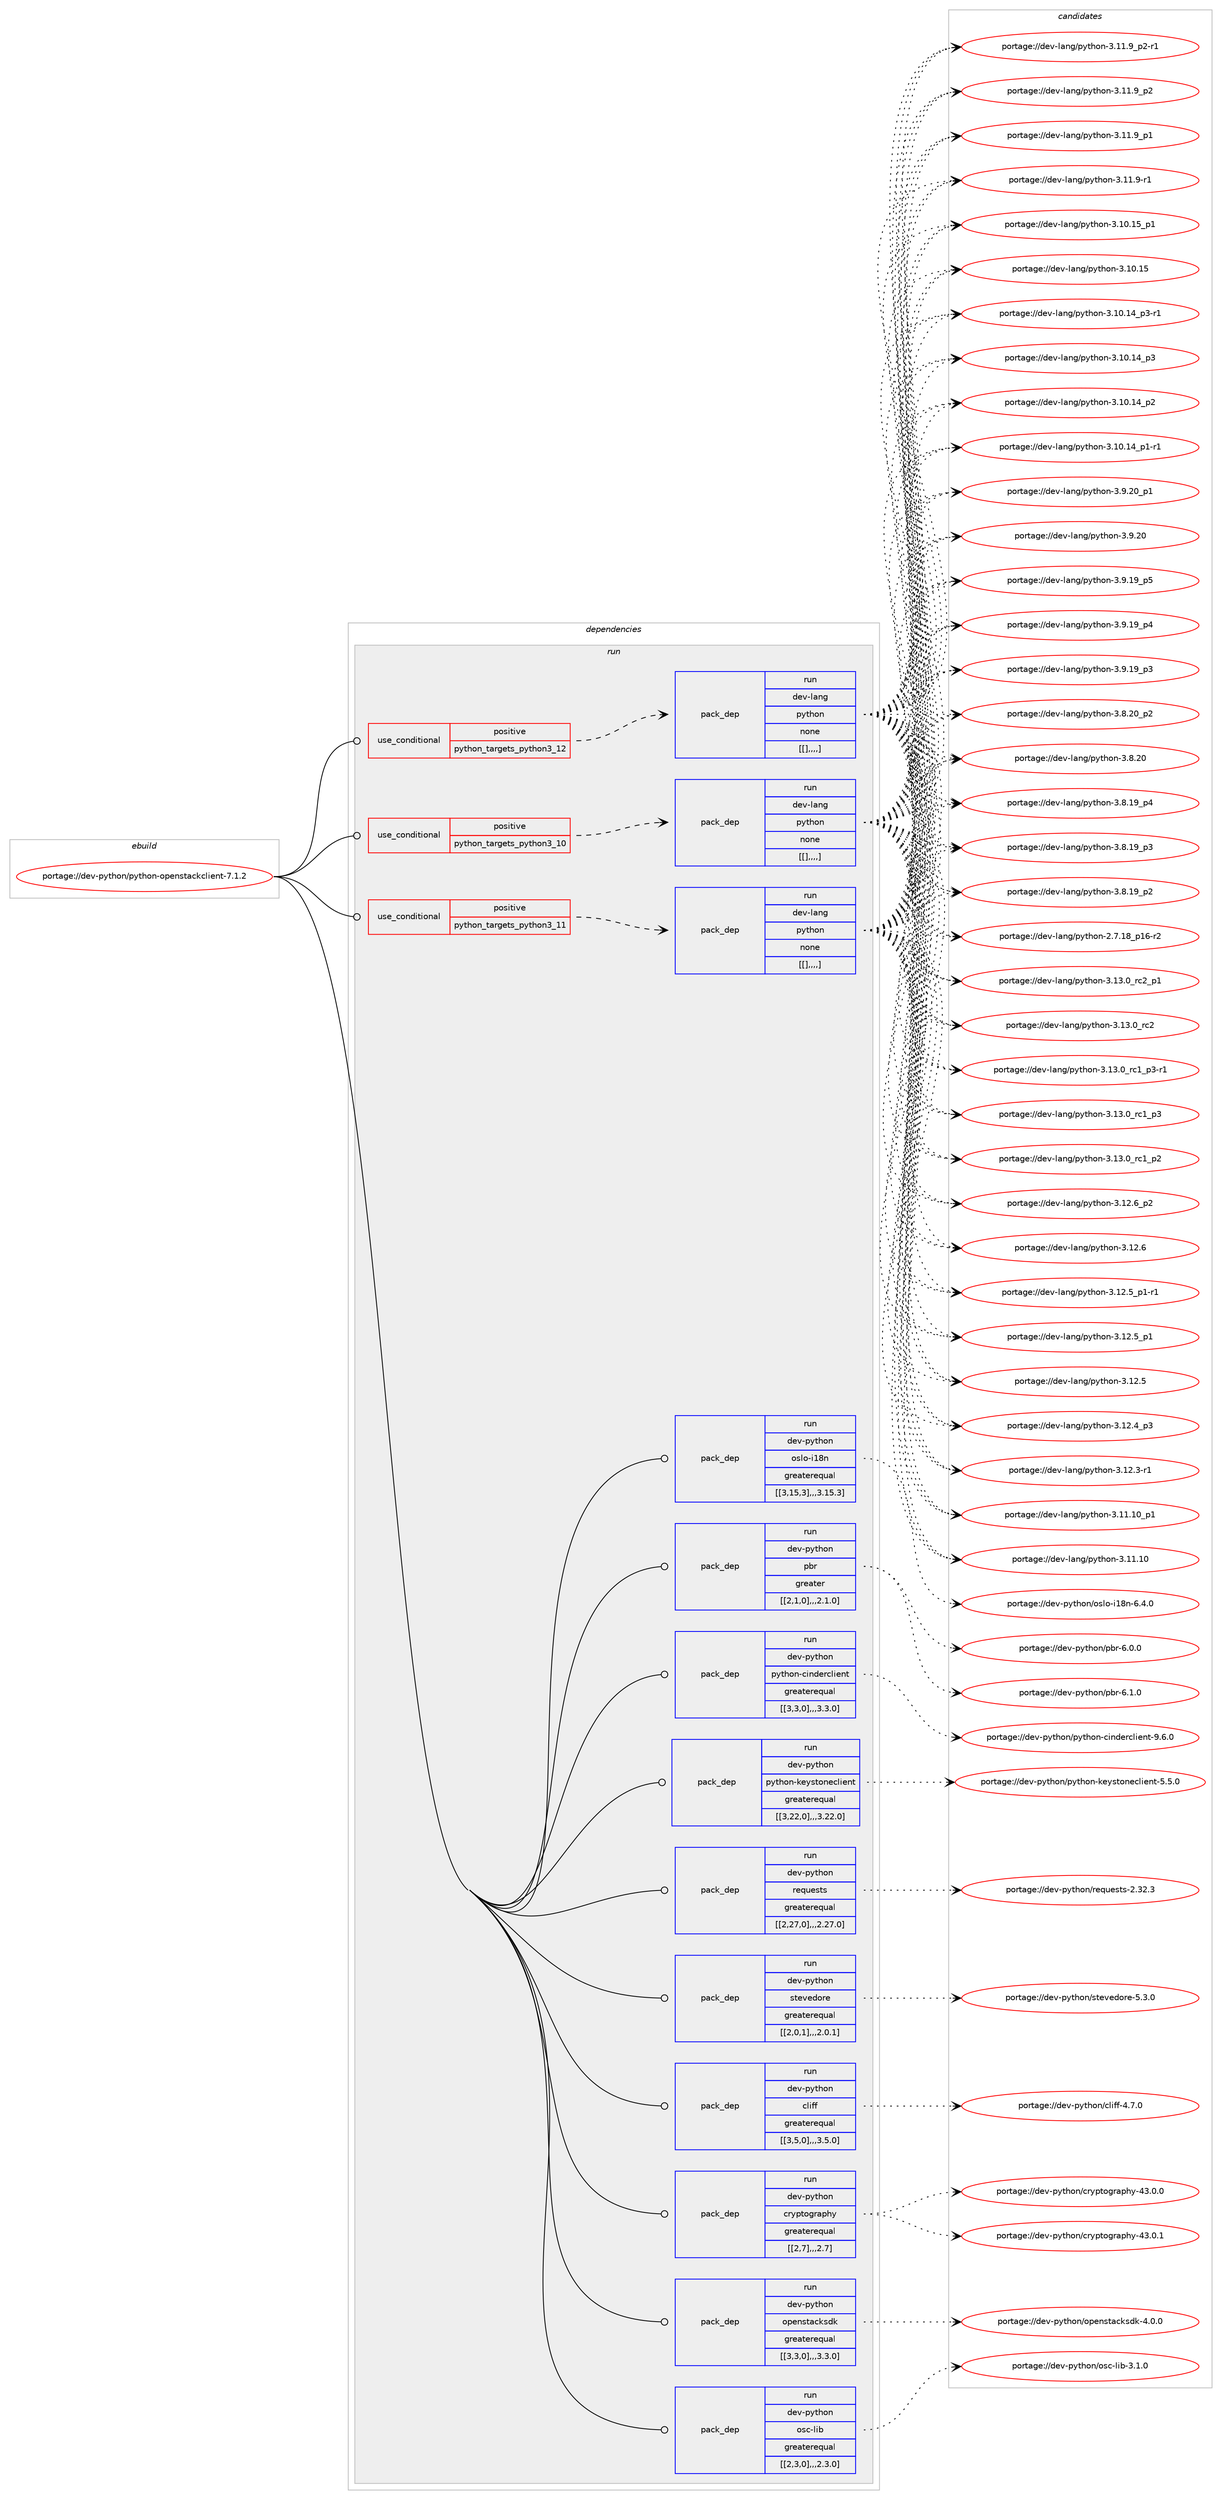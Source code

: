 digraph prolog {

# *************
# Graph options
# *************

newrank=true;
concentrate=true;
compound=true;
graph [rankdir=LR,fontname=Helvetica,fontsize=10,ranksep=1.5];#, ranksep=2.5, nodesep=0.2];
edge  [arrowhead=vee];
node  [fontname=Helvetica,fontsize=10];

# **********
# The ebuild
# **********

subgraph cluster_leftcol {
color=gray;
label=<<i>ebuild</i>>;
id [label="portage://dev-python/python-openstackclient-7.1.2", color=red, width=4, href="../dev-python/python-openstackclient-7.1.2.svg"];
}

# ****************
# The dependencies
# ****************

subgraph cluster_midcol {
color=gray;
label=<<i>dependencies</i>>;
subgraph cluster_compile {
fillcolor="#eeeeee";
style=filled;
label=<<i>compile</i>>;
}
subgraph cluster_compileandrun {
fillcolor="#eeeeee";
style=filled;
label=<<i>compile and run</i>>;
}
subgraph cluster_run {
fillcolor="#eeeeee";
style=filled;
label=<<i>run</i>>;
subgraph cond39999 {
dependency163349 [label=<<TABLE BORDER="0" CELLBORDER="1" CELLSPACING="0" CELLPADDING="4"><TR><TD ROWSPAN="3" CELLPADDING="10">use_conditional</TD></TR><TR><TD>positive</TD></TR><TR><TD>python_targets_python3_10</TD></TR></TABLE>>, shape=none, color=red];
subgraph pack122096 {
dependency163350 [label=<<TABLE BORDER="0" CELLBORDER="1" CELLSPACING="0" CELLPADDING="4" WIDTH="220"><TR><TD ROWSPAN="6" CELLPADDING="30">pack_dep</TD></TR><TR><TD WIDTH="110">run</TD></TR><TR><TD>dev-lang</TD></TR><TR><TD>python</TD></TR><TR><TD>none</TD></TR><TR><TD>[[],,,,]</TD></TR></TABLE>>, shape=none, color=blue];
}
dependency163349:e -> dependency163350:w [weight=20,style="dashed",arrowhead="vee"];
}
id:e -> dependency163349:w [weight=20,style="solid",arrowhead="odot"];
subgraph cond40000 {
dependency163351 [label=<<TABLE BORDER="0" CELLBORDER="1" CELLSPACING="0" CELLPADDING="4"><TR><TD ROWSPAN="3" CELLPADDING="10">use_conditional</TD></TR><TR><TD>positive</TD></TR><TR><TD>python_targets_python3_11</TD></TR></TABLE>>, shape=none, color=red];
subgraph pack122097 {
dependency163352 [label=<<TABLE BORDER="0" CELLBORDER="1" CELLSPACING="0" CELLPADDING="4" WIDTH="220"><TR><TD ROWSPAN="6" CELLPADDING="30">pack_dep</TD></TR><TR><TD WIDTH="110">run</TD></TR><TR><TD>dev-lang</TD></TR><TR><TD>python</TD></TR><TR><TD>none</TD></TR><TR><TD>[[],,,,]</TD></TR></TABLE>>, shape=none, color=blue];
}
dependency163351:e -> dependency163352:w [weight=20,style="dashed",arrowhead="vee"];
}
id:e -> dependency163351:w [weight=20,style="solid",arrowhead="odot"];
subgraph cond40001 {
dependency163353 [label=<<TABLE BORDER="0" CELLBORDER="1" CELLSPACING="0" CELLPADDING="4"><TR><TD ROWSPAN="3" CELLPADDING="10">use_conditional</TD></TR><TR><TD>positive</TD></TR><TR><TD>python_targets_python3_12</TD></TR></TABLE>>, shape=none, color=red];
subgraph pack122098 {
dependency163354 [label=<<TABLE BORDER="0" CELLBORDER="1" CELLSPACING="0" CELLPADDING="4" WIDTH="220"><TR><TD ROWSPAN="6" CELLPADDING="30">pack_dep</TD></TR><TR><TD WIDTH="110">run</TD></TR><TR><TD>dev-lang</TD></TR><TR><TD>python</TD></TR><TR><TD>none</TD></TR><TR><TD>[[],,,,]</TD></TR></TABLE>>, shape=none, color=blue];
}
dependency163353:e -> dependency163354:w [weight=20,style="dashed",arrowhead="vee"];
}
id:e -> dependency163353:w [weight=20,style="solid",arrowhead="odot"];
subgraph pack122099 {
dependency163355 [label=<<TABLE BORDER="0" CELLBORDER="1" CELLSPACING="0" CELLPADDING="4" WIDTH="220"><TR><TD ROWSPAN="6" CELLPADDING="30">pack_dep</TD></TR><TR><TD WIDTH="110">run</TD></TR><TR><TD>dev-python</TD></TR><TR><TD>cliff</TD></TR><TR><TD>greaterequal</TD></TR><TR><TD>[[3,5,0],,,3.5.0]</TD></TR></TABLE>>, shape=none, color=blue];
}
id:e -> dependency163355:w [weight=20,style="solid",arrowhead="odot"];
subgraph pack122100 {
dependency163356 [label=<<TABLE BORDER="0" CELLBORDER="1" CELLSPACING="0" CELLPADDING="4" WIDTH="220"><TR><TD ROWSPAN="6" CELLPADDING="30">pack_dep</TD></TR><TR><TD WIDTH="110">run</TD></TR><TR><TD>dev-python</TD></TR><TR><TD>cryptography</TD></TR><TR><TD>greaterequal</TD></TR><TR><TD>[[2,7],,,2.7]</TD></TR></TABLE>>, shape=none, color=blue];
}
id:e -> dependency163356:w [weight=20,style="solid",arrowhead="odot"];
subgraph pack122101 {
dependency163357 [label=<<TABLE BORDER="0" CELLBORDER="1" CELLSPACING="0" CELLPADDING="4" WIDTH="220"><TR><TD ROWSPAN="6" CELLPADDING="30">pack_dep</TD></TR><TR><TD WIDTH="110">run</TD></TR><TR><TD>dev-python</TD></TR><TR><TD>openstacksdk</TD></TR><TR><TD>greaterequal</TD></TR><TR><TD>[[3,3,0],,,3.3.0]</TD></TR></TABLE>>, shape=none, color=blue];
}
id:e -> dependency163357:w [weight=20,style="solid",arrowhead="odot"];
subgraph pack122102 {
dependency163358 [label=<<TABLE BORDER="0" CELLBORDER="1" CELLSPACING="0" CELLPADDING="4" WIDTH="220"><TR><TD ROWSPAN="6" CELLPADDING="30">pack_dep</TD></TR><TR><TD WIDTH="110">run</TD></TR><TR><TD>dev-python</TD></TR><TR><TD>osc-lib</TD></TR><TR><TD>greaterequal</TD></TR><TR><TD>[[2,3,0],,,2.3.0]</TD></TR></TABLE>>, shape=none, color=blue];
}
id:e -> dependency163358:w [weight=20,style="solid",arrowhead="odot"];
subgraph pack122103 {
dependency163359 [label=<<TABLE BORDER="0" CELLBORDER="1" CELLSPACING="0" CELLPADDING="4" WIDTH="220"><TR><TD ROWSPAN="6" CELLPADDING="30">pack_dep</TD></TR><TR><TD WIDTH="110">run</TD></TR><TR><TD>dev-python</TD></TR><TR><TD>oslo-i18n</TD></TR><TR><TD>greaterequal</TD></TR><TR><TD>[[3,15,3],,,3.15.3]</TD></TR></TABLE>>, shape=none, color=blue];
}
id:e -> dependency163359:w [weight=20,style="solid",arrowhead="odot"];
subgraph pack122104 {
dependency163360 [label=<<TABLE BORDER="0" CELLBORDER="1" CELLSPACING="0" CELLPADDING="4" WIDTH="220"><TR><TD ROWSPAN="6" CELLPADDING="30">pack_dep</TD></TR><TR><TD WIDTH="110">run</TD></TR><TR><TD>dev-python</TD></TR><TR><TD>pbr</TD></TR><TR><TD>greater</TD></TR><TR><TD>[[2,1,0],,,2.1.0]</TD></TR></TABLE>>, shape=none, color=blue];
}
id:e -> dependency163360:w [weight=20,style="solid",arrowhead="odot"];
subgraph pack122105 {
dependency163361 [label=<<TABLE BORDER="0" CELLBORDER="1" CELLSPACING="0" CELLPADDING="4" WIDTH="220"><TR><TD ROWSPAN="6" CELLPADDING="30">pack_dep</TD></TR><TR><TD WIDTH="110">run</TD></TR><TR><TD>dev-python</TD></TR><TR><TD>python-cinderclient</TD></TR><TR><TD>greaterequal</TD></TR><TR><TD>[[3,3,0],,,3.3.0]</TD></TR></TABLE>>, shape=none, color=blue];
}
id:e -> dependency163361:w [weight=20,style="solid",arrowhead="odot"];
subgraph pack122106 {
dependency163362 [label=<<TABLE BORDER="0" CELLBORDER="1" CELLSPACING="0" CELLPADDING="4" WIDTH="220"><TR><TD ROWSPAN="6" CELLPADDING="30">pack_dep</TD></TR><TR><TD WIDTH="110">run</TD></TR><TR><TD>dev-python</TD></TR><TR><TD>python-keystoneclient</TD></TR><TR><TD>greaterequal</TD></TR><TR><TD>[[3,22,0],,,3.22.0]</TD></TR></TABLE>>, shape=none, color=blue];
}
id:e -> dependency163362:w [weight=20,style="solid",arrowhead="odot"];
subgraph pack122107 {
dependency163363 [label=<<TABLE BORDER="0" CELLBORDER="1" CELLSPACING="0" CELLPADDING="4" WIDTH="220"><TR><TD ROWSPAN="6" CELLPADDING="30">pack_dep</TD></TR><TR><TD WIDTH="110">run</TD></TR><TR><TD>dev-python</TD></TR><TR><TD>requests</TD></TR><TR><TD>greaterequal</TD></TR><TR><TD>[[2,27,0],,,2.27.0]</TD></TR></TABLE>>, shape=none, color=blue];
}
id:e -> dependency163363:w [weight=20,style="solid",arrowhead="odot"];
subgraph pack122108 {
dependency163364 [label=<<TABLE BORDER="0" CELLBORDER="1" CELLSPACING="0" CELLPADDING="4" WIDTH="220"><TR><TD ROWSPAN="6" CELLPADDING="30">pack_dep</TD></TR><TR><TD WIDTH="110">run</TD></TR><TR><TD>dev-python</TD></TR><TR><TD>stevedore</TD></TR><TR><TD>greaterequal</TD></TR><TR><TD>[[2,0,1],,,2.0.1]</TD></TR></TABLE>>, shape=none, color=blue];
}
id:e -> dependency163364:w [weight=20,style="solid",arrowhead="odot"];
}
}

# **************
# The candidates
# **************

subgraph cluster_choices {
rank=same;
color=gray;
label=<<i>candidates</i>>;

subgraph choice122096 {
color=black;
nodesep=1;
choice100101118451089711010347112121116104111110455146495146489511499509511249 [label="portage://dev-lang/python-3.13.0_rc2_p1", color=red, width=4,href="../dev-lang/python-3.13.0_rc2_p1.svg"];
choice10010111845108971101034711212111610411111045514649514648951149950 [label="portage://dev-lang/python-3.13.0_rc2", color=red, width=4,href="../dev-lang/python-3.13.0_rc2.svg"];
choice1001011184510897110103471121211161041111104551464951464895114994995112514511449 [label="portage://dev-lang/python-3.13.0_rc1_p3-r1", color=red, width=4,href="../dev-lang/python-3.13.0_rc1_p3-r1.svg"];
choice100101118451089711010347112121116104111110455146495146489511499499511251 [label="portage://dev-lang/python-3.13.0_rc1_p3", color=red, width=4,href="../dev-lang/python-3.13.0_rc1_p3.svg"];
choice100101118451089711010347112121116104111110455146495146489511499499511250 [label="portage://dev-lang/python-3.13.0_rc1_p2", color=red, width=4,href="../dev-lang/python-3.13.0_rc1_p2.svg"];
choice100101118451089711010347112121116104111110455146495046549511250 [label="portage://dev-lang/python-3.12.6_p2", color=red, width=4,href="../dev-lang/python-3.12.6_p2.svg"];
choice10010111845108971101034711212111610411111045514649504654 [label="portage://dev-lang/python-3.12.6", color=red, width=4,href="../dev-lang/python-3.12.6.svg"];
choice1001011184510897110103471121211161041111104551464950465395112494511449 [label="portage://dev-lang/python-3.12.5_p1-r1", color=red, width=4,href="../dev-lang/python-3.12.5_p1-r1.svg"];
choice100101118451089711010347112121116104111110455146495046539511249 [label="portage://dev-lang/python-3.12.5_p1", color=red, width=4,href="../dev-lang/python-3.12.5_p1.svg"];
choice10010111845108971101034711212111610411111045514649504653 [label="portage://dev-lang/python-3.12.5", color=red, width=4,href="../dev-lang/python-3.12.5.svg"];
choice100101118451089711010347112121116104111110455146495046529511251 [label="portage://dev-lang/python-3.12.4_p3", color=red, width=4,href="../dev-lang/python-3.12.4_p3.svg"];
choice100101118451089711010347112121116104111110455146495046514511449 [label="portage://dev-lang/python-3.12.3-r1", color=red, width=4,href="../dev-lang/python-3.12.3-r1.svg"];
choice10010111845108971101034711212111610411111045514649494649489511249 [label="portage://dev-lang/python-3.11.10_p1", color=red, width=4,href="../dev-lang/python-3.11.10_p1.svg"];
choice1001011184510897110103471121211161041111104551464949464948 [label="portage://dev-lang/python-3.11.10", color=red, width=4,href="../dev-lang/python-3.11.10.svg"];
choice1001011184510897110103471121211161041111104551464949465795112504511449 [label="portage://dev-lang/python-3.11.9_p2-r1", color=red, width=4,href="../dev-lang/python-3.11.9_p2-r1.svg"];
choice100101118451089711010347112121116104111110455146494946579511250 [label="portage://dev-lang/python-3.11.9_p2", color=red, width=4,href="../dev-lang/python-3.11.9_p2.svg"];
choice100101118451089711010347112121116104111110455146494946579511249 [label="portage://dev-lang/python-3.11.9_p1", color=red, width=4,href="../dev-lang/python-3.11.9_p1.svg"];
choice100101118451089711010347112121116104111110455146494946574511449 [label="portage://dev-lang/python-3.11.9-r1", color=red, width=4,href="../dev-lang/python-3.11.9-r1.svg"];
choice10010111845108971101034711212111610411111045514649484649539511249 [label="portage://dev-lang/python-3.10.15_p1", color=red, width=4,href="../dev-lang/python-3.10.15_p1.svg"];
choice1001011184510897110103471121211161041111104551464948464953 [label="portage://dev-lang/python-3.10.15", color=red, width=4,href="../dev-lang/python-3.10.15.svg"];
choice100101118451089711010347112121116104111110455146494846495295112514511449 [label="portage://dev-lang/python-3.10.14_p3-r1", color=red, width=4,href="../dev-lang/python-3.10.14_p3-r1.svg"];
choice10010111845108971101034711212111610411111045514649484649529511251 [label="portage://dev-lang/python-3.10.14_p3", color=red, width=4,href="../dev-lang/python-3.10.14_p3.svg"];
choice10010111845108971101034711212111610411111045514649484649529511250 [label="portage://dev-lang/python-3.10.14_p2", color=red, width=4,href="../dev-lang/python-3.10.14_p2.svg"];
choice100101118451089711010347112121116104111110455146494846495295112494511449 [label="portage://dev-lang/python-3.10.14_p1-r1", color=red, width=4,href="../dev-lang/python-3.10.14_p1-r1.svg"];
choice100101118451089711010347112121116104111110455146574650489511249 [label="portage://dev-lang/python-3.9.20_p1", color=red, width=4,href="../dev-lang/python-3.9.20_p1.svg"];
choice10010111845108971101034711212111610411111045514657465048 [label="portage://dev-lang/python-3.9.20", color=red, width=4,href="../dev-lang/python-3.9.20.svg"];
choice100101118451089711010347112121116104111110455146574649579511253 [label="portage://dev-lang/python-3.9.19_p5", color=red, width=4,href="../dev-lang/python-3.9.19_p5.svg"];
choice100101118451089711010347112121116104111110455146574649579511252 [label="portage://dev-lang/python-3.9.19_p4", color=red, width=4,href="../dev-lang/python-3.9.19_p4.svg"];
choice100101118451089711010347112121116104111110455146574649579511251 [label="portage://dev-lang/python-3.9.19_p3", color=red, width=4,href="../dev-lang/python-3.9.19_p3.svg"];
choice100101118451089711010347112121116104111110455146564650489511250 [label="portage://dev-lang/python-3.8.20_p2", color=red, width=4,href="../dev-lang/python-3.8.20_p2.svg"];
choice10010111845108971101034711212111610411111045514656465048 [label="portage://dev-lang/python-3.8.20", color=red, width=4,href="../dev-lang/python-3.8.20.svg"];
choice100101118451089711010347112121116104111110455146564649579511252 [label="portage://dev-lang/python-3.8.19_p4", color=red, width=4,href="../dev-lang/python-3.8.19_p4.svg"];
choice100101118451089711010347112121116104111110455146564649579511251 [label="portage://dev-lang/python-3.8.19_p3", color=red, width=4,href="../dev-lang/python-3.8.19_p3.svg"];
choice100101118451089711010347112121116104111110455146564649579511250 [label="portage://dev-lang/python-3.8.19_p2", color=red, width=4,href="../dev-lang/python-3.8.19_p2.svg"];
choice100101118451089711010347112121116104111110455046554649569511249544511450 [label="portage://dev-lang/python-2.7.18_p16-r2", color=red, width=4,href="../dev-lang/python-2.7.18_p16-r2.svg"];
dependency163350:e -> choice100101118451089711010347112121116104111110455146495146489511499509511249:w [style=dotted,weight="100"];
dependency163350:e -> choice10010111845108971101034711212111610411111045514649514648951149950:w [style=dotted,weight="100"];
dependency163350:e -> choice1001011184510897110103471121211161041111104551464951464895114994995112514511449:w [style=dotted,weight="100"];
dependency163350:e -> choice100101118451089711010347112121116104111110455146495146489511499499511251:w [style=dotted,weight="100"];
dependency163350:e -> choice100101118451089711010347112121116104111110455146495146489511499499511250:w [style=dotted,weight="100"];
dependency163350:e -> choice100101118451089711010347112121116104111110455146495046549511250:w [style=dotted,weight="100"];
dependency163350:e -> choice10010111845108971101034711212111610411111045514649504654:w [style=dotted,weight="100"];
dependency163350:e -> choice1001011184510897110103471121211161041111104551464950465395112494511449:w [style=dotted,weight="100"];
dependency163350:e -> choice100101118451089711010347112121116104111110455146495046539511249:w [style=dotted,weight="100"];
dependency163350:e -> choice10010111845108971101034711212111610411111045514649504653:w [style=dotted,weight="100"];
dependency163350:e -> choice100101118451089711010347112121116104111110455146495046529511251:w [style=dotted,weight="100"];
dependency163350:e -> choice100101118451089711010347112121116104111110455146495046514511449:w [style=dotted,weight="100"];
dependency163350:e -> choice10010111845108971101034711212111610411111045514649494649489511249:w [style=dotted,weight="100"];
dependency163350:e -> choice1001011184510897110103471121211161041111104551464949464948:w [style=dotted,weight="100"];
dependency163350:e -> choice1001011184510897110103471121211161041111104551464949465795112504511449:w [style=dotted,weight="100"];
dependency163350:e -> choice100101118451089711010347112121116104111110455146494946579511250:w [style=dotted,weight="100"];
dependency163350:e -> choice100101118451089711010347112121116104111110455146494946579511249:w [style=dotted,weight="100"];
dependency163350:e -> choice100101118451089711010347112121116104111110455146494946574511449:w [style=dotted,weight="100"];
dependency163350:e -> choice10010111845108971101034711212111610411111045514649484649539511249:w [style=dotted,weight="100"];
dependency163350:e -> choice1001011184510897110103471121211161041111104551464948464953:w [style=dotted,weight="100"];
dependency163350:e -> choice100101118451089711010347112121116104111110455146494846495295112514511449:w [style=dotted,weight="100"];
dependency163350:e -> choice10010111845108971101034711212111610411111045514649484649529511251:w [style=dotted,weight="100"];
dependency163350:e -> choice10010111845108971101034711212111610411111045514649484649529511250:w [style=dotted,weight="100"];
dependency163350:e -> choice100101118451089711010347112121116104111110455146494846495295112494511449:w [style=dotted,weight="100"];
dependency163350:e -> choice100101118451089711010347112121116104111110455146574650489511249:w [style=dotted,weight="100"];
dependency163350:e -> choice10010111845108971101034711212111610411111045514657465048:w [style=dotted,weight="100"];
dependency163350:e -> choice100101118451089711010347112121116104111110455146574649579511253:w [style=dotted,weight="100"];
dependency163350:e -> choice100101118451089711010347112121116104111110455146574649579511252:w [style=dotted,weight="100"];
dependency163350:e -> choice100101118451089711010347112121116104111110455146574649579511251:w [style=dotted,weight="100"];
dependency163350:e -> choice100101118451089711010347112121116104111110455146564650489511250:w [style=dotted,weight="100"];
dependency163350:e -> choice10010111845108971101034711212111610411111045514656465048:w [style=dotted,weight="100"];
dependency163350:e -> choice100101118451089711010347112121116104111110455146564649579511252:w [style=dotted,weight="100"];
dependency163350:e -> choice100101118451089711010347112121116104111110455146564649579511251:w [style=dotted,weight="100"];
dependency163350:e -> choice100101118451089711010347112121116104111110455146564649579511250:w [style=dotted,weight="100"];
dependency163350:e -> choice100101118451089711010347112121116104111110455046554649569511249544511450:w [style=dotted,weight="100"];
}
subgraph choice122097 {
color=black;
nodesep=1;
choice100101118451089711010347112121116104111110455146495146489511499509511249 [label="portage://dev-lang/python-3.13.0_rc2_p1", color=red, width=4,href="../dev-lang/python-3.13.0_rc2_p1.svg"];
choice10010111845108971101034711212111610411111045514649514648951149950 [label="portage://dev-lang/python-3.13.0_rc2", color=red, width=4,href="../dev-lang/python-3.13.0_rc2.svg"];
choice1001011184510897110103471121211161041111104551464951464895114994995112514511449 [label="portage://dev-lang/python-3.13.0_rc1_p3-r1", color=red, width=4,href="../dev-lang/python-3.13.0_rc1_p3-r1.svg"];
choice100101118451089711010347112121116104111110455146495146489511499499511251 [label="portage://dev-lang/python-3.13.0_rc1_p3", color=red, width=4,href="../dev-lang/python-3.13.0_rc1_p3.svg"];
choice100101118451089711010347112121116104111110455146495146489511499499511250 [label="portage://dev-lang/python-3.13.0_rc1_p2", color=red, width=4,href="../dev-lang/python-3.13.0_rc1_p2.svg"];
choice100101118451089711010347112121116104111110455146495046549511250 [label="portage://dev-lang/python-3.12.6_p2", color=red, width=4,href="../dev-lang/python-3.12.6_p2.svg"];
choice10010111845108971101034711212111610411111045514649504654 [label="portage://dev-lang/python-3.12.6", color=red, width=4,href="../dev-lang/python-3.12.6.svg"];
choice1001011184510897110103471121211161041111104551464950465395112494511449 [label="portage://dev-lang/python-3.12.5_p1-r1", color=red, width=4,href="../dev-lang/python-3.12.5_p1-r1.svg"];
choice100101118451089711010347112121116104111110455146495046539511249 [label="portage://dev-lang/python-3.12.5_p1", color=red, width=4,href="../dev-lang/python-3.12.5_p1.svg"];
choice10010111845108971101034711212111610411111045514649504653 [label="portage://dev-lang/python-3.12.5", color=red, width=4,href="../dev-lang/python-3.12.5.svg"];
choice100101118451089711010347112121116104111110455146495046529511251 [label="portage://dev-lang/python-3.12.4_p3", color=red, width=4,href="../dev-lang/python-3.12.4_p3.svg"];
choice100101118451089711010347112121116104111110455146495046514511449 [label="portage://dev-lang/python-3.12.3-r1", color=red, width=4,href="../dev-lang/python-3.12.3-r1.svg"];
choice10010111845108971101034711212111610411111045514649494649489511249 [label="portage://dev-lang/python-3.11.10_p1", color=red, width=4,href="../dev-lang/python-3.11.10_p1.svg"];
choice1001011184510897110103471121211161041111104551464949464948 [label="portage://dev-lang/python-3.11.10", color=red, width=4,href="../dev-lang/python-3.11.10.svg"];
choice1001011184510897110103471121211161041111104551464949465795112504511449 [label="portage://dev-lang/python-3.11.9_p2-r1", color=red, width=4,href="../dev-lang/python-3.11.9_p2-r1.svg"];
choice100101118451089711010347112121116104111110455146494946579511250 [label="portage://dev-lang/python-3.11.9_p2", color=red, width=4,href="../dev-lang/python-3.11.9_p2.svg"];
choice100101118451089711010347112121116104111110455146494946579511249 [label="portage://dev-lang/python-3.11.9_p1", color=red, width=4,href="../dev-lang/python-3.11.9_p1.svg"];
choice100101118451089711010347112121116104111110455146494946574511449 [label="portage://dev-lang/python-3.11.9-r1", color=red, width=4,href="../dev-lang/python-3.11.9-r1.svg"];
choice10010111845108971101034711212111610411111045514649484649539511249 [label="portage://dev-lang/python-3.10.15_p1", color=red, width=4,href="../dev-lang/python-3.10.15_p1.svg"];
choice1001011184510897110103471121211161041111104551464948464953 [label="portage://dev-lang/python-3.10.15", color=red, width=4,href="../dev-lang/python-3.10.15.svg"];
choice100101118451089711010347112121116104111110455146494846495295112514511449 [label="portage://dev-lang/python-3.10.14_p3-r1", color=red, width=4,href="../dev-lang/python-3.10.14_p3-r1.svg"];
choice10010111845108971101034711212111610411111045514649484649529511251 [label="portage://dev-lang/python-3.10.14_p3", color=red, width=4,href="../dev-lang/python-3.10.14_p3.svg"];
choice10010111845108971101034711212111610411111045514649484649529511250 [label="portage://dev-lang/python-3.10.14_p2", color=red, width=4,href="../dev-lang/python-3.10.14_p2.svg"];
choice100101118451089711010347112121116104111110455146494846495295112494511449 [label="portage://dev-lang/python-3.10.14_p1-r1", color=red, width=4,href="../dev-lang/python-3.10.14_p1-r1.svg"];
choice100101118451089711010347112121116104111110455146574650489511249 [label="portage://dev-lang/python-3.9.20_p1", color=red, width=4,href="../dev-lang/python-3.9.20_p1.svg"];
choice10010111845108971101034711212111610411111045514657465048 [label="portage://dev-lang/python-3.9.20", color=red, width=4,href="../dev-lang/python-3.9.20.svg"];
choice100101118451089711010347112121116104111110455146574649579511253 [label="portage://dev-lang/python-3.9.19_p5", color=red, width=4,href="../dev-lang/python-3.9.19_p5.svg"];
choice100101118451089711010347112121116104111110455146574649579511252 [label="portage://dev-lang/python-3.9.19_p4", color=red, width=4,href="../dev-lang/python-3.9.19_p4.svg"];
choice100101118451089711010347112121116104111110455146574649579511251 [label="portage://dev-lang/python-3.9.19_p3", color=red, width=4,href="../dev-lang/python-3.9.19_p3.svg"];
choice100101118451089711010347112121116104111110455146564650489511250 [label="portage://dev-lang/python-3.8.20_p2", color=red, width=4,href="../dev-lang/python-3.8.20_p2.svg"];
choice10010111845108971101034711212111610411111045514656465048 [label="portage://dev-lang/python-3.8.20", color=red, width=4,href="../dev-lang/python-3.8.20.svg"];
choice100101118451089711010347112121116104111110455146564649579511252 [label="portage://dev-lang/python-3.8.19_p4", color=red, width=4,href="../dev-lang/python-3.8.19_p4.svg"];
choice100101118451089711010347112121116104111110455146564649579511251 [label="portage://dev-lang/python-3.8.19_p3", color=red, width=4,href="../dev-lang/python-3.8.19_p3.svg"];
choice100101118451089711010347112121116104111110455146564649579511250 [label="portage://dev-lang/python-3.8.19_p2", color=red, width=4,href="../dev-lang/python-3.8.19_p2.svg"];
choice100101118451089711010347112121116104111110455046554649569511249544511450 [label="portage://dev-lang/python-2.7.18_p16-r2", color=red, width=4,href="../dev-lang/python-2.7.18_p16-r2.svg"];
dependency163352:e -> choice100101118451089711010347112121116104111110455146495146489511499509511249:w [style=dotted,weight="100"];
dependency163352:e -> choice10010111845108971101034711212111610411111045514649514648951149950:w [style=dotted,weight="100"];
dependency163352:e -> choice1001011184510897110103471121211161041111104551464951464895114994995112514511449:w [style=dotted,weight="100"];
dependency163352:e -> choice100101118451089711010347112121116104111110455146495146489511499499511251:w [style=dotted,weight="100"];
dependency163352:e -> choice100101118451089711010347112121116104111110455146495146489511499499511250:w [style=dotted,weight="100"];
dependency163352:e -> choice100101118451089711010347112121116104111110455146495046549511250:w [style=dotted,weight="100"];
dependency163352:e -> choice10010111845108971101034711212111610411111045514649504654:w [style=dotted,weight="100"];
dependency163352:e -> choice1001011184510897110103471121211161041111104551464950465395112494511449:w [style=dotted,weight="100"];
dependency163352:e -> choice100101118451089711010347112121116104111110455146495046539511249:w [style=dotted,weight="100"];
dependency163352:e -> choice10010111845108971101034711212111610411111045514649504653:w [style=dotted,weight="100"];
dependency163352:e -> choice100101118451089711010347112121116104111110455146495046529511251:w [style=dotted,weight="100"];
dependency163352:e -> choice100101118451089711010347112121116104111110455146495046514511449:w [style=dotted,weight="100"];
dependency163352:e -> choice10010111845108971101034711212111610411111045514649494649489511249:w [style=dotted,weight="100"];
dependency163352:e -> choice1001011184510897110103471121211161041111104551464949464948:w [style=dotted,weight="100"];
dependency163352:e -> choice1001011184510897110103471121211161041111104551464949465795112504511449:w [style=dotted,weight="100"];
dependency163352:e -> choice100101118451089711010347112121116104111110455146494946579511250:w [style=dotted,weight="100"];
dependency163352:e -> choice100101118451089711010347112121116104111110455146494946579511249:w [style=dotted,weight="100"];
dependency163352:e -> choice100101118451089711010347112121116104111110455146494946574511449:w [style=dotted,weight="100"];
dependency163352:e -> choice10010111845108971101034711212111610411111045514649484649539511249:w [style=dotted,weight="100"];
dependency163352:e -> choice1001011184510897110103471121211161041111104551464948464953:w [style=dotted,weight="100"];
dependency163352:e -> choice100101118451089711010347112121116104111110455146494846495295112514511449:w [style=dotted,weight="100"];
dependency163352:e -> choice10010111845108971101034711212111610411111045514649484649529511251:w [style=dotted,weight="100"];
dependency163352:e -> choice10010111845108971101034711212111610411111045514649484649529511250:w [style=dotted,weight="100"];
dependency163352:e -> choice100101118451089711010347112121116104111110455146494846495295112494511449:w [style=dotted,weight="100"];
dependency163352:e -> choice100101118451089711010347112121116104111110455146574650489511249:w [style=dotted,weight="100"];
dependency163352:e -> choice10010111845108971101034711212111610411111045514657465048:w [style=dotted,weight="100"];
dependency163352:e -> choice100101118451089711010347112121116104111110455146574649579511253:w [style=dotted,weight="100"];
dependency163352:e -> choice100101118451089711010347112121116104111110455146574649579511252:w [style=dotted,weight="100"];
dependency163352:e -> choice100101118451089711010347112121116104111110455146574649579511251:w [style=dotted,weight="100"];
dependency163352:e -> choice100101118451089711010347112121116104111110455146564650489511250:w [style=dotted,weight="100"];
dependency163352:e -> choice10010111845108971101034711212111610411111045514656465048:w [style=dotted,weight="100"];
dependency163352:e -> choice100101118451089711010347112121116104111110455146564649579511252:w [style=dotted,weight="100"];
dependency163352:e -> choice100101118451089711010347112121116104111110455146564649579511251:w [style=dotted,weight="100"];
dependency163352:e -> choice100101118451089711010347112121116104111110455146564649579511250:w [style=dotted,weight="100"];
dependency163352:e -> choice100101118451089711010347112121116104111110455046554649569511249544511450:w [style=dotted,weight="100"];
}
subgraph choice122098 {
color=black;
nodesep=1;
choice100101118451089711010347112121116104111110455146495146489511499509511249 [label="portage://dev-lang/python-3.13.0_rc2_p1", color=red, width=4,href="../dev-lang/python-3.13.0_rc2_p1.svg"];
choice10010111845108971101034711212111610411111045514649514648951149950 [label="portage://dev-lang/python-3.13.0_rc2", color=red, width=4,href="../dev-lang/python-3.13.0_rc2.svg"];
choice1001011184510897110103471121211161041111104551464951464895114994995112514511449 [label="portage://dev-lang/python-3.13.0_rc1_p3-r1", color=red, width=4,href="../dev-lang/python-3.13.0_rc1_p3-r1.svg"];
choice100101118451089711010347112121116104111110455146495146489511499499511251 [label="portage://dev-lang/python-3.13.0_rc1_p3", color=red, width=4,href="../dev-lang/python-3.13.0_rc1_p3.svg"];
choice100101118451089711010347112121116104111110455146495146489511499499511250 [label="portage://dev-lang/python-3.13.0_rc1_p2", color=red, width=4,href="../dev-lang/python-3.13.0_rc1_p2.svg"];
choice100101118451089711010347112121116104111110455146495046549511250 [label="portage://dev-lang/python-3.12.6_p2", color=red, width=4,href="../dev-lang/python-3.12.6_p2.svg"];
choice10010111845108971101034711212111610411111045514649504654 [label="portage://dev-lang/python-3.12.6", color=red, width=4,href="../dev-lang/python-3.12.6.svg"];
choice1001011184510897110103471121211161041111104551464950465395112494511449 [label="portage://dev-lang/python-3.12.5_p1-r1", color=red, width=4,href="../dev-lang/python-3.12.5_p1-r1.svg"];
choice100101118451089711010347112121116104111110455146495046539511249 [label="portage://dev-lang/python-3.12.5_p1", color=red, width=4,href="../dev-lang/python-3.12.5_p1.svg"];
choice10010111845108971101034711212111610411111045514649504653 [label="portage://dev-lang/python-3.12.5", color=red, width=4,href="../dev-lang/python-3.12.5.svg"];
choice100101118451089711010347112121116104111110455146495046529511251 [label="portage://dev-lang/python-3.12.4_p3", color=red, width=4,href="../dev-lang/python-3.12.4_p3.svg"];
choice100101118451089711010347112121116104111110455146495046514511449 [label="portage://dev-lang/python-3.12.3-r1", color=red, width=4,href="../dev-lang/python-3.12.3-r1.svg"];
choice10010111845108971101034711212111610411111045514649494649489511249 [label="portage://dev-lang/python-3.11.10_p1", color=red, width=4,href="../dev-lang/python-3.11.10_p1.svg"];
choice1001011184510897110103471121211161041111104551464949464948 [label="portage://dev-lang/python-3.11.10", color=red, width=4,href="../dev-lang/python-3.11.10.svg"];
choice1001011184510897110103471121211161041111104551464949465795112504511449 [label="portage://dev-lang/python-3.11.9_p2-r1", color=red, width=4,href="../dev-lang/python-3.11.9_p2-r1.svg"];
choice100101118451089711010347112121116104111110455146494946579511250 [label="portage://dev-lang/python-3.11.9_p2", color=red, width=4,href="../dev-lang/python-3.11.9_p2.svg"];
choice100101118451089711010347112121116104111110455146494946579511249 [label="portage://dev-lang/python-3.11.9_p1", color=red, width=4,href="../dev-lang/python-3.11.9_p1.svg"];
choice100101118451089711010347112121116104111110455146494946574511449 [label="portage://dev-lang/python-3.11.9-r1", color=red, width=4,href="../dev-lang/python-3.11.9-r1.svg"];
choice10010111845108971101034711212111610411111045514649484649539511249 [label="portage://dev-lang/python-3.10.15_p1", color=red, width=4,href="../dev-lang/python-3.10.15_p1.svg"];
choice1001011184510897110103471121211161041111104551464948464953 [label="portage://dev-lang/python-3.10.15", color=red, width=4,href="../dev-lang/python-3.10.15.svg"];
choice100101118451089711010347112121116104111110455146494846495295112514511449 [label="portage://dev-lang/python-3.10.14_p3-r1", color=red, width=4,href="../dev-lang/python-3.10.14_p3-r1.svg"];
choice10010111845108971101034711212111610411111045514649484649529511251 [label="portage://dev-lang/python-3.10.14_p3", color=red, width=4,href="../dev-lang/python-3.10.14_p3.svg"];
choice10010111845108971101034711212111610411111045514649484649529511250 [label="portage://dev-lang/python-3.10.14_p2", color=red, width=4,href="../dev-lang/python-3.10.14_p2.svg"];
choice100101118451089711010347112121116104111110455146494846495295112494511449 [label="portage://dev-lang/python-3.10.14_p1-r1", color=red, width=4,href="../dev-lang/python-3.10.14_p1-r1.svg"];
choice100101118451089711010347112121116104111110455146574650489511249 [label="portage://dev-lang/python-3.9.20_p1", color=red, width=4,href="../dev-lang/python-3.9.20_p1.svg"];
choice10010111845108971101034711212111610411111045514657465048 [label="portage://dev-lang/python-3.9.20", color=red, width=4,href="../dev-lang/python-3.9.20.svg"];
choice100101118451089711010347112121116104111110455146574649579511253 [label="portage://dev-lang/python-3.9.19_p5", color=red, width=4,href="../dev-lang/python-3.9.19_p5.svg"];
choice100101118451089711010347112121116104111110455146574649579511252 [label="portage://dev-lang/python-3.9.19_p4", color=red, width=4,href="../dev-lang/python-3.9.19_p4.svg"];
choice100101118451089711010347112121116104111110455146574649579511251 [label="portage://dev-lang/python-3.9.19_p3", color=red, width=4,href="../dev-lang/python-3.9.19_p3.svg"];
choice100101118451089711010347112121116104111110455146564650489511250 [label="portage://dev-lang/python-3.8.20_p2", color=red, width=4,href="../dev-lang/python-3.8.20_p2.svg"];
choice10010111845108971101034711212111610411111045514656465048 [label="portage://dev-lang/python-3.8.20", color=red, width=4,href="../dev-lang/python-3.8.20.svg"];
choice100101118451089711010347112121116104111110455146564649579511252 [label="portage://dev-lang/python-3.8.19_p4", color=red, width=4,href="../dev-lang/python-3.8.19_p4.svg"];
choice100101118451089711010347112121116104111110455146564649579511251 [label="portage://dev-lang/python-3.8.19_p3", color=red, width=4,href="../dev-lang/python-3.8.19_p3.svg"];
choice100101118451089711010347112121116104111110455146564649579511250 [label="portage://dev-lang/python-3.8.19_p2", color=red, width=4,href="../dev-lang/python-3.8.19_p2.svg"];
choice100101118451089711010347112121116104111110455046554649569511249544511450 [label="portage://dev-lang/python-2.7.18_p16-r2", color=red, width=4,href="../dev-lang/python-2.7.18_p16-r2.svg"];
dependency163354:e -> choice100101118451089711010347112121116104111110455146495146489511499509511249:w [style=dotted,weight="100"];
dependency163354:e -> choice10010111845108971101034711212111610411111045514649514648951149950:w [style=dotted,weight="100"];
dependency163354:e -> choice1001011184510897110103471121211161041111104551464951464895114994995112514511449:w [style=dotted,weight="100"];
dependency163354:e -> choice100101118451089711010347112121116104111110455146495146489511499499511251:w [style=dotted,weight="100"];
dependency163354:e -> choice100101118451089711010347112121116104111110455146495146489511499499511250:w [style=dotted,weight="100"];
dependency163354:e -> choice100101118451089711010347112121116104111110455146495046549511250:w [style=dotted,weight="100"];
dependency163354:e -> choice10010111845108971101034711212111610411111045514649504654:w [style=dotted,weight="100"];
dependency163354:e -> choice1001011184510897110103471121211161041111104551464950465395112494511449:w [style=dotted,weight="100"];
dependency163354:e -> choice100101118451089711010347112121116104111110455146495046539511249:w [style=dotted,weight="100"];
dependency163354:e -> choice10010111845108971101034711212111610411111045514649504653:w [style=dotted,weight="100"];
dependency163354:e -> choice100101118451089711010347112121116104111110455146495046529511251:w [style=dotted,weight="100"];
dependency163354:e -> choice100101118451089711010347112121116104111110455146495046514511449:w [style=dotted,weight="100"];
dependency163354:e -> choice10010111845108971101034711212111610411111045514649494649489511249:w [style=dotted,weight="100"];
dependency163354:e -> choice1001011184510897110103471121211161041111104551464949464948:w [style=dotted,weight="100"];
dependency163354:e -> choice1001011184510897110103471121211161041111104551464949465795112504511449:w [style=dotted,weight="100"];
dependency163354:e -> choice100101118451089711010347112121116104111110455146494946579511250:w [style=dotted,weight="100"];
dependency163354:e -> choice100101118451089711010347112121116104111110455146494946579511249:w [style=dotted,weight="100"];
dependency163354:e -> choice100101118451089711010347112121116104111110455146494946574511449:w [style=dotted,weight="100"];
dependency163354:e -> choice10010111845108971101034711212111610411111045514649484649539511249:w [style=dotted,weight="100"];
dependency163354:e -> choice1001011184510897110103471121211161041111104551464948464953:w [style=dotted,weight="100"];
dependency163354:e -> choice100101118451089711010347112121116104111110455146494846495295112514511449:w [style=dotted,weight="100"];
dependency163354:e -> choice10010111845108971101034711212111610411111045514649484649529511251:w [style=dotted,weight="100"];
dependency163354:e -> choice10010111845108971101034711212111610411111045514649484649529511250:w [style=dotted,weight="100"];
dependency163354:e -> choice100101118451089711010347112121116104111110455146494846495295112494511449:w [style=dotted,weight="100"];
dependency163354:e -> choice100101118451089711010347112121116104111110455146574650489511249:w [style=dotted,weight="100"];
dependency163354:e -> choice10010111845108971101034711212111610411111045514657465048:w [style=dotted,weight="100"];
dependency163354:e -> choice100101118451089711010347112121116104111110455146574649579511253:w [style=dotted,weight="100"];
dependency163354:e -> choice100101118451089711010347112121116104111110455146574649579511252:w [style=dotted,weight="100"];
dependency163354:e -> choice100101118451089711010347112121116104111110455146574649579511251:w [style=dotted,weight="100"];
dependency163354:e -> choice100101118451089711010347112121116104111110455146564650489511250:w [style=dotted,weight="100"];
dependency163354:e -> choice10010111845108971101034711212111610411111045514656465048:w [style=dotted,weight="100"];
dependency163354:e -> choice100101118451089711010347112121116104111110455146564649579511252:w [style=dotted,weight="100"];
dependency163354:e -> choice100101118451089711010347112121116104111110455146564649579511251:w [style=dotted,weight="100"];
dependency163354:e -> choice100101118451089711010347112121116104111110455146564649579511250:w [style=dotted,weight="100"];
dependency163354:e -> choice100101118451089711010347112121116104111110455046554649569511249544511450:w [style=dotted,weight="100"];
}
subgraph choice122099 {
color=black;
nodesep=1;
choice100101118451121211161041111104799108105102102455246554648 [label="portage://dev-python/cliff-4.7.0", color=red, width=4,href="../dev-python/cliff-4.7.0.svg"];
dependency163355:e -> choice100101118451121211161041111104799108105102102455246554648:w [style=dotted,weight="100"];
}
subgraph choice122100 {
color=black;
nodesep=1;
choice1001011184511212111610411111047991141211121161111031149711210412145525146484649 [label="portage://dev-python/cryptography-43.0.1", color=red, width=4,href="../dev-python/cryptography-43.0.1.svg"];
choice1001011184511212111610411111047991141211121161111031149711210412145525146484648 [label="portage://dev-python/cryptography-43.0.0", color=red, width=4,href="../dev-python/cryptography-43.0.0.svg"];
dependency163356:e -> choice1001011184511212111610411111047991141211121161111031149711210412145525146484649:w [style=dotted,weight="100"];
dependency163356:e -> choice1001011184511212111610411111047991141211121161111031149711210412145525146484648:w [style=dotted,weight="100"];
}
subgraph choice122101 {
color=black;
nodesep=1;
choice10010111845112121116104111110471111121011101151169799107115100107455246484648 [label="portage://dev-python/openstacksdk-4.0.0", color=red, width=4,href="../dev-python/openstacksdk-4.0.0.svg"];
dependency163357:e -> choice10010111845112121116104111110471111121011101151169799107115100107455246484648:w [style=dotted,weight="100"];
}
subgraph choice122102 {
color=black;
nodesep=1;
choice1001011184511212111610411111047111115994510810598455146494648 [label="portage://dev-python/osc-lib-3.1.0", color=red, width=4,href="../dev-python/osc-lib-3.1.0.svg"];
dependency163358:e -> choice1001011184511212111610411111047111115994510810598455146494648:w [style=dotted,weight="100"];
}
subgraph choice122103 {
color=black;
nodesep=1;
choice1001011184511212111610411111047111115108111451054956110455446524648 [label="portage://dev-python/oslo-i18n-6.4.0", color=red, width=4,href="../dev-python/oslo-i18n-6.4.0.svg"];
dependency163359:e -> choice1001011184511212111610411111047111115108111451054956110455446524648:w [style=dotted,weight="100"];
}
subgraph choice122104 {
color=black;
nodesep=1;
choice100101118451121211161041111104711298114455446494648 [label="portage://dev-python/pbr-6.1.0", color=red, width=4,href="../dev-python/pbr-6.1.0.svg"];
choice100101118451121211161041111104711298114455446484648 [label="portage://dev-python/pbr-6.0.0", color=red, width=4,href="../dev-python/pbr-6.0.0.svg"];
dependency163360:e -> choice100101118451121211161041111104711298114455446494648:w [style=dotted,weight="100"];
dependency163360:e -> choice100101118451121211161041111104711298114455446484648:w [style=dotted,weight="100"];
}
subgraph choice122105 {
color=black;
nodesep=1;
choice1001011184511212111610411111047112121116104111110459910511010010111499108105101110116455746544648 [label="portage://dev-python/python-cinderclient-9.6.0", color=red, width=4,href="../dev-python/python-cinderclient-9.6.0.svg"];
dependency163361:e -> choice1001011184511212111610411111047112121116104111110459910511010010111499108105101110116455746544648:w [style=dotted,weight="100"];
}
subgraph choice122106 {
color=black;
nodesep=1;
choice10010111845112121116104111110471121211161041111104510710112111511611111010199108105101110116455346534648 [label="portage://dev-python/python-keystoneclient-5.5.0", color=red, width=4,href="../dev-python/python-keystoneclient-5.5.0.svg"];
dependency163362:e -> choice10010111845112121116104111110471121211161041111104510710112111511611111010199108105101110116455346534648:w [style=dotted,weight="100"];
}
subgraph choice122107 {
color=black;
nodesep=1;
choice100101118451121211161041111104711410111311710111511611545504651504651 [label="portage://dev-python/requests-2.32.3", color=red, width=4,href="../dev-python/requests-2.32.3.svg"];
dependency163363:e -> choice100101118451121211161041111104711410111311710111511611545504651504651:w [style=dotted,weight="100"];
}
subgraph choice122108 {
color=black;
nodesep=1;
choice1001011184511212111610411111047115116101118101100111114101455346514648 [label="portage://dev-python/stevedore-5.3.0", color=red, width=4,href="../dev-python/stevedore-5.3.0.svg"];
dependency163364:e -> choice1001011184511212111610411111047115116101118101100111114101455346514648:w [style=dotted,weight="100"];
}
}

}
